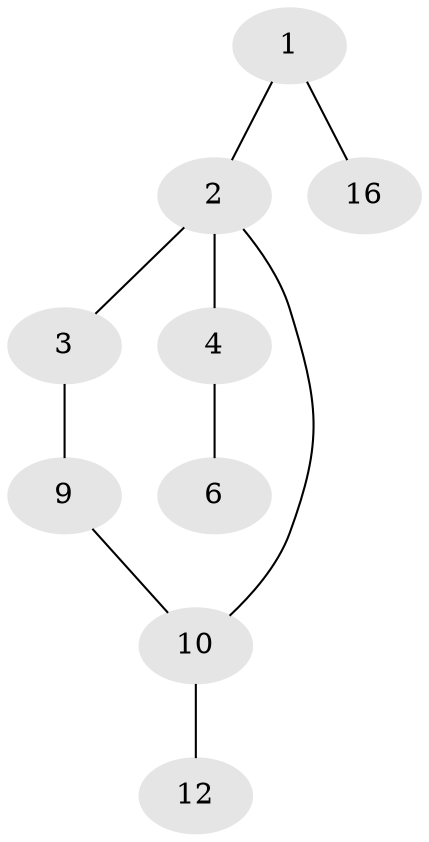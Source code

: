 // Generated by graph-tools (version 1.1) at 2025/46/02/15/25 05:46:28]
// undirected, 9 vertices, 9 edges
graph export_dot {
graph [start="1"]
  node [color=gray90,style=filled];
  1 [super="+5+19"];
  2 [super="+8+14"];
  3 [super="+7"];
  4 [super="+5+13"];
  6 [super="+8+15+17"];
  9 [super="+14"];
  10 [super="+11"];
  12 [super="+18+20"];
  16 [super="+11+18"];
  1 -- 2;
  1 -- 16;
  2 -- 3;
  2 -- 4;
  2 -- 10;
  3 -- 9;
  4 -- 6;
  9 -- 10;
  10 -- 12;
}
